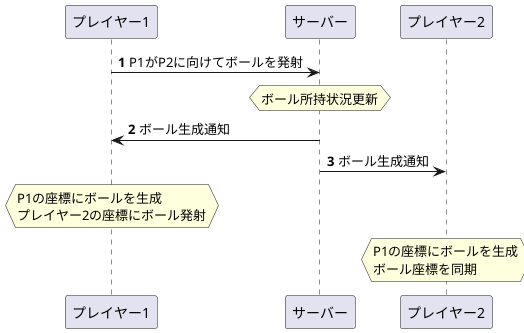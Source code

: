 @startuml

'botシーケンス図'

participant プレイヤー1
participant サーバー
participant プレイヤー2

autonumber
プレイヤー1 -> サーバー:P1がP2に向けてボールを発射
hnote over サーバー : ボール所持状況更新
プレイヤー1 <- サーバー:ボール生成通知
プレイヤー2 <- サーバー:ボール生成通知

hnote over プレイヤー1 : P1の座標にボールを生成\nプレイヤー2の座標にボール発射
hnote over プレイヤー2 : P1の座標にボールを生成\nボール座標を同期


@enduml
